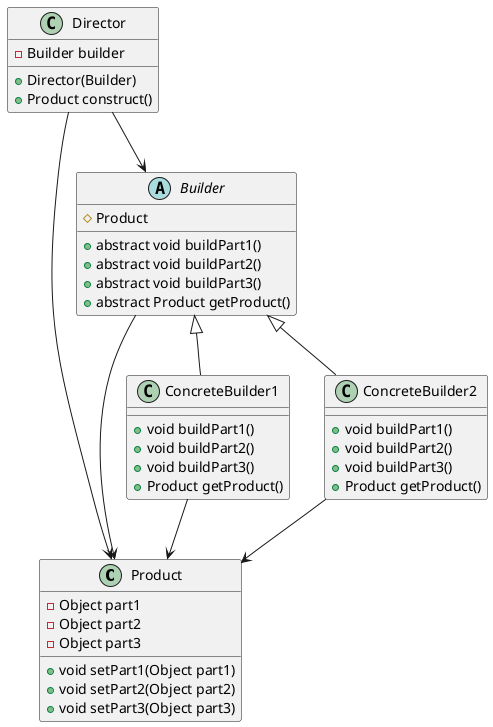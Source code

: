 @startuml

class Product {
  -Object part1
  -Object part2
  -Object part3

  +void setPart1(Object part1)
  +void setPart2(Object part2)
  +void setPart3(Object part3)
}

abstract class Builder {
  #Product

  +abstract void buildPart1()
  +abstract void buildPart2()
  +abstract void buildPart3()
  +abstract Product getProduct()
}
Builder --> Product

class ConcreteBuilder1 extends Builder{
    +void buildPart1()
    +void buildPart2()
    +void buildPart3()
    +Product getProduct()
}
ConcreteBuilder1 --> Product

class ConcreteBuilder2 extends Builder{
    +void buildPart1()
    +void buildPart2()
    +void buildPart3()
    +Product getProduct()
}
ConcreteBuilder2 --> Product

class Director {
    -Builder builder

    +Director(Builder)
    +Product construct()
}
Director --> Product
Director --> Builder

@enduml